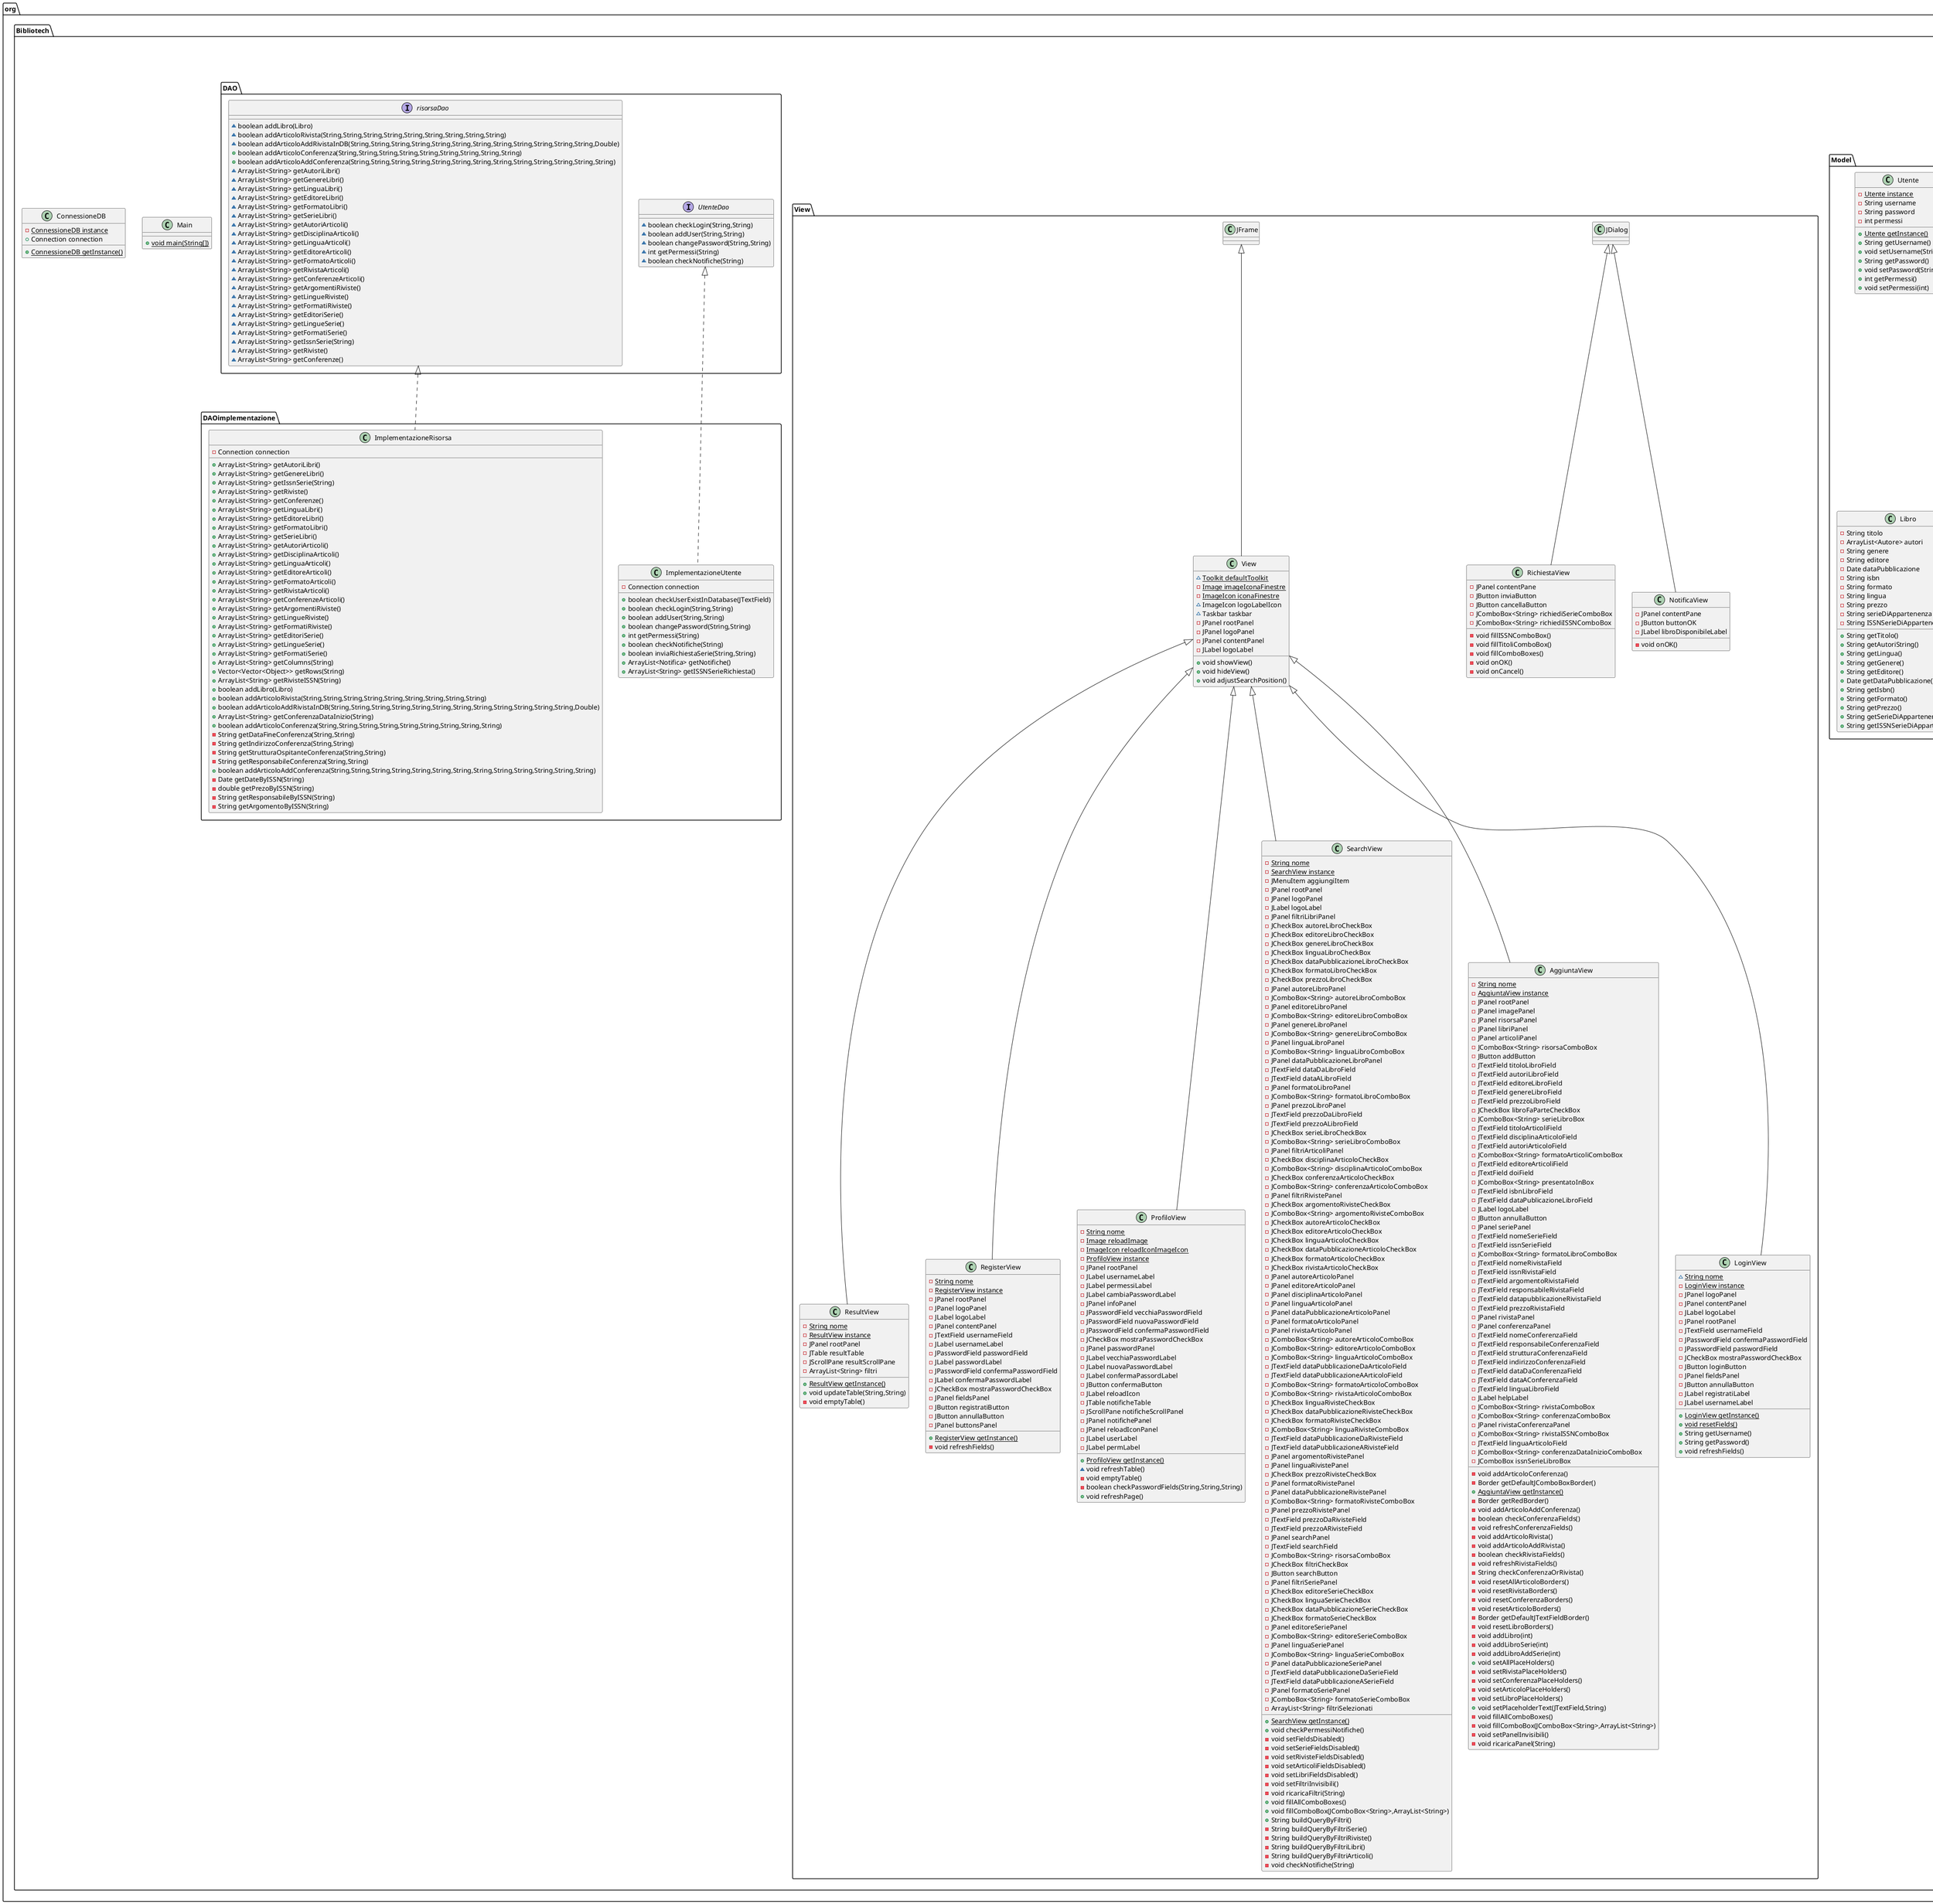 @startuml
class org.Bibliotech.DAOimplementazione.ImplementazioneUtente {
- Connection connection
+ boolean checkUserExistInDatabase(JTextField)
+ boolean checkLogin(String,String)
+ boolean addUser(String,String)
+ boolean changePassword(String,String)
+ int getPermessi(String)
+ boolean checkNotifiche(String)
+ boolean inviaRichiestaSerie(String,String)
+ ArrayList<Notifica> getNotifiche()
+ ArrayList<String> getISSNSerieRichiesta()
}
class org.Bibliotech.Controller.Controller {
- {static} Controller instance
+ {static} Controller getInstance()
+ void switchView(View,View)
}
class org.Bibliotech.Main {
+ {static} void main(String[])
}
class org.Bibliotech.Model.Utente {
- {static} Utente instance
- String username
- String password
- int permessi
+ {static} Utente getInstance()
+ String getUsername()
+ void setUsername(String)
+ String getPassword()
+ void setPassword(String)
+ int getPermessi()
+ void setPermessi(int)
}
class org.Bibliotech.View.RichiestaView {
- JPanel contentPane
- JButton inviaButton
- JButton cancellaButton
- JComboBox<String> richiediSerieComboBox
- JComboBox<String> richiediISSNComboBox
- void fillISSNComboBox()
- void fillTitoliComboBox()
- void fillComboBoxes()
- void onOK()
- void onCancel()
}
class org.Bibliotech.View.ResultView {
- {static} String nome
- {static} ResultView instance
- JPanel rootPanel
- JTable resultTable
- JScrollPane resultScrollPane
- ArrayList<String> filtri
+ {static} ResultView getInstance()
+ void updateTable(String,String)
- void emptyTable()
}
class org.Bibliotech.View.RegisterView {
- {static} String nome
- {static} RegisterView instance
- JPanel rootPanel
- JPanel logoPanel
- JLabel logoLabel
- JPanel contentPanel
- JTextField usernameField
- JLabel usernameLabel
- JPasswordField passwordField
- JLabel passwordLabel
- JPasswordField confermaPasswordField
- JLabel confermaPasswordLabel
- JCheckBox mostraPasswordCheckBox
- JPanel fieldsPanel
- JButton registratiButton
- JButton annullaButton
- JPanel buttonsPanel
+ {static} RegisterView getInstance()
- void refreshFields()
}
class org.Bibliotech.View.ProfiloView {
- {static} String nome
- {static} Image reloadImage
- {static} ImageIcon reloadIconImageIcon
- {static} ProfiloView instance
- JPanel rootPanel
- JLabel usernameLabel
- JLabel permessiLabel
- JLabel cambiaPasswordLabel
- JPanel infoPanel
- JPasswordField vecchiaPasswordField
- JPasswordField nuovaPasswordField
- JPasswordField confermaPasswordField
- JCheckBox mostraPasswordCheckBox
- JPanel passwordPanel
- JLabel vecchiaPasswordLabel
- JLabel nuovaPasswordLabel
- JLabel confermaPassordLabel
- JButton confermaButton
- JLabel reloadIcon
- JTable notificheTable
- JScrollPane notificheScrollPanel
- JPanel notifichePanel
- JPanel reloadIconPanel
- JLabel userLabel
- JLabel permLabel
+ {static} ProfiloView getInstance()
~ void refreshTable()
- void emptyTable()
- boolean checkPasswordFields(String,String,String)
+ void refreshPage()
}
interface org.Bibliotech.DAO.risorsaDao {
~ boolean addLibro(Libro)
~ boolean addArticoloRivista(String,String,String,String,String,String,String,String,String)
~ boolean addArticoloAddRivistaInDB(String,String,String,String,String,String,String,String,String,String,String,String,Double)
+ boolean addArticoloConferenza(String,String,String,String,String,String,String,String,String)
+ boolean addArticoloAddConferenza(String,String,String,String,String,String,String,String,String,String,String,String,String)
~ ArrayList<String> getAutoriLibri()
~ ArrayList<String> getGenereLibri()
~ ArrayList<String> getLinguaLibri()
~ ArrayList<String> getEditoreLibri()
~ ArrayList<String> getFormatoLibri()
~ ArrayList<String> getSerieLibri()
~ ArrayList<String> getAutoriArticoli()
~ ArrayList<String> getDisciplinaArticoli()
~ ArrayList<String> getLinguaArticoli()
~ ArrayList<String> getEditoreArticoli()
~ ArrayList<String> getFormatoArticoli()
~ ArrayList<String> getRivistaArticoli()
~ ArrayList<String> getConferenzeArticoli()
~ ArrayList<String> getArgomentiRiviste()
~ ArrayList<String> getLingueRiviste()
~ ArrayList<String> getFormatiRiviste()
~ ArrayList<String> getEditoriSerie()
~ ArrayList<String> getLingueSerie()
~ ArrayList<String> getFormatiSerie()
~ ArrayList<String> getIssnSerie(String)
~ ArrayList<String> getRiviste()
~ ArrayList<String> getConferenze()
}
class org.Bibliotech.Controller.LoginController {
- {static} LoginController instance
+ {static} LoginController getInstance()
+ void login(JTextField,JPasswordField)
- void changeLoginFieldsColor(JTextField,JPasswordField)
+ void logout()
}
class org.Bibliotech.Controller.RisorsaController {
- {static} RisorsaController instance
~ ImplementazioneRisorsa filtri
+ {static} RisorsaController getInstance()
+ ArrayList<String> leggiAutoriLibri()
+ ArrayList<String> leggiGeneriLibri()
+ ArrayList<String> leggiEditoriLibri()
+ ArrayList<String> leggiFormatiLibri()
+ ArrayList<String> leggiLingueLibri()
+ ArrayList<String> leggiSerieLibri()
+ ArrayList<String> leggiAutoriArticoli()
+ ArrayList<String> leggiDisciplineArticoli()
+ ArrayList<String> leggiEditoriArticoli()
+ ArrayList<String> leggiFormatiArticoli()
+ ArrayList<String> leggiLingueArticoli()
+ ArrayList<String> leggiRivisteArticoli()
+ ArrayList<String> leggiConferenzeArticoli()
+ ArrayList<String> leggiArgomentiRiviste()
+ ArrayList<String> leggiLingueRiviste()
+ ArrayList<String> leggiFormatiRiviste()
+ ArrayList<String> leggiEditoriSerie()
+ ArrayList<String> leggiLingueSerie()
+ ArrayList<String> leggiFormatiSerie()
+ ArrayList<String> getIssnSerie(String)
+ ArrayList<String> getColumns(String)
+ Vector<Vector<Object>> getRows(String)
+ ArrayList<String> leggiRiviste()
+ ArrayList<String> leggiRivisteISSN(String)
+ ArrayList<String> leggiConferenze()
+ boolean addArticoloAddRivistaInDB(String,String,String,String,String,String,String,String,String,String,String,String,Double)
+ boolean addArticoloRivista(String,String,String,String,String,String,String,String,String)
+ boolean addArticoloAddConferenza(String,String,String,String,String,String,String,String,String,String,String,String,String)
+ boolean addArticoloConferenza(String,String,String,String,String,String,String,String,String)
+ ArrayList<String> getConferenzaDataInizio(String)
+ void addLibroInDB(String,String,String,String,String,String,String,String,String,String,String)
- ArrayList<Autore> autoriStringToArrayList(String,int)
}
class org.Bibliotech.View.NotificaView {
- JPanel contentPane
- JButton buttonOK
- JLabel libroDisponibileLabel
- void onOK()
}
class org.Bibliotech.Controller.RegisterController {
+ {static} RegisterController instance
+ {static} RegisterController getInstance()
+ boolean register(JTextField,JPasswordField,JPasswordField)
- boolean checkRegisterPasswordMatch(JPasswordField,JPasswordField)
- boolean checkRegisterFields(JTextField,JPasswordField,JPasswordField)
}
class org.Bibliotech.Model.Autore {
- String nome
- String cognome
+ String getNome()
+ String getCognome()
+ String getNomeCognome()
}
class org.Bibliotech.Controller.UtenteController {
- {static} UtenteController instance
- ImplementazioneUtente utente
+ {static} UtenteController getInstance()
+ void registraUtente(String,String)
+ boolean loginUtente(String,String)
+ boolean checkUserExistInDatabase(JTextField)
+ boolean cambiaPassword(String,String,String)
+ int getPermessi(String)
+ boolean checkNotifiche(String)
+ ArrayList<Notifica> getNotifiche(String)
+ boolean inviaRichiestaSerie(String,String)
}
class org.Bibliotech.View.View {
~ {static} Toolkit defaultToolkit
- {static} Image imageIconaFinestre
- {static} ImageIcon iconaFinestre
~ ImageIcon logoLabelIcon
~ Taskbar taskbar
- JPanel rootPanel
- JPanel logoPanel
- JPanel contentPanel
- JLabel logoLabel
+ void showView()
+ void hideView()
+ void adjustSearchPosition()
}
class org.Bibliotech.ConnessioneDB {
- {static} ConnessioneDB instance
+ Connection connection
+ {static} ConnessioneDB getInstance()
}
class org.Bibliotech.Model.Libro {
- String titolo
- ArrayList<Autore> autori
- String genere
- String editore
- Date dataPubblicazione
- String isbn
- String formato
- String lingua
- String prezzo
- String serieDiAppartenenza
- String ISSNSerieDiAppartenenza
+ String getTitolo()
+ String getAutoriString()
+ String getLingua()
+ String getGenere()
+ String getEditore()
+ Date getDataPubblicazione()
+ String getIsbn()
+ String getFormato()
+ String getPrezzo()
+ String getSerieDiAppartenenza()
+ String getISSNSerieDiAppartenenza()
}
class org.Bibliotech.View.SearchView {
- {static} String nome
- {static} SearchView instance
- JMenuItem aggiungiItem
- JPanel rootPanel
- JPanel logoPanel
- JLabel logoLabel
- JPanel filtriLibriPanel
- JCheckBox autoreLibroCheckBox
- JCheckBox editoreLibroCheckBox
- JCheckBox genereLibroCheckBox
- JCheckBox linguaLibroCheckBox
- JCheckBox dataPubblicazioneLibroCheckBox
- JCheckBox formatoLibroCheckBox
- JCheckBox prezzoLibroCheckBox
- JPanel autoreLibroPanel
- JComboBox<String> autoreLibroComboBox
- JPanel editoreLibroPanel
- JComboBox<String> editoreLibroComboBox
- JPanel genereLibroPanel
- JComboBox<String> genereLibroComboBox
- JPanel linguaLibroPanel
- JComboBox<String> linguaLibroComboBox
- JPanel dataPubblicazioneLibroPanel
- JTextField dataDaLibroField
- JTextField dataALibroField
- JPanel formatoLibroPanel
- JComboBox<String> formatoLibroComboBox
- JPanel prezzoLibroPanel
- JTextField prezzoDaLibroField
- JTextField prezzoALibroField
- JCheckBox serieLibroCheckBox
- JComboBox<String> serieLibroComboBox
- JPanel filtriArticoliPanel
- JCheckBox disciplinaArticoloCheckBox
- JComboBox<String> disciplinaArticoloComboBox
- JCheckBox conferenzaArticoloCheckBox
- JComboBox<String> conferenzaArticoloComboBox
- JPanel filtriRivistePanel
- JCheckBox argomentoRivisteCheckBox
- JComboBox<String> argomentoRivisteComboBox
- JCheckBox autoreArticoloCheckBox
- JCheckBox editoreArticoloCheckBox
- JCheckBox linguaArticoloCheckBox
- JCheckBox dataPubblicazioneArticoloCheckBox
- JCheckBox formatoArticoloCheckBox
- JCheckBox rivistaArticoloCheckBox
- JPanel autoreArticoloPanel
- JPanel editoreArticoloPanel
- JPanel disciplinaArticoloPanel
- JPanel linguaArticoloPanel
- JPanel dataPubblicazioneArticoloPanel
- JPanel formatoArticoloPanel
- JPanel rivistaArticoloPanel
- JComboBox<String> autoreArticoloComboBox
- JComboBox<String> editoreArticoloComboBox
- JComboBox<String> linguaArticoloComboBox
- JTextField dataPubblicazioneDaArticoloField
- JTextField dataPubblicazioneAArticoloField
- JComboBox<String> formatoArticoloComboBox
- JComboBox<String> rivistaArticoloComboBox
- JCheckBox linguaRivisteCheckBox
- JCheckBox dataPubblicazioneRivisteCheckBox
- JCheckBox formatoRivisteCheckBox
- JComboBox<String> linguaRivisteComboBox
- JTextField dataPubblicazioneDaRivisteField
- JTextField dataPubblicazioneARivisteField
- JPanel argomentoRivistePanel
- JPanel linguaRivistePanel
- JCheckBox prezzoRivisteCheckBox
- JPanel formatoRivistePanel
- JPanel dataPubblicazioneRivistePanel
- JComboBox<String> formatoRivisteComboBox
- JPanel prezzoRivistePanel
- JTextField prezzoDaRivisteField
- JTextField prezzoARivisteField
- JPanel searchPanel
- JTextField searchField
- JComboBox<String> risorsaComboBox
- JCheckBox filtriCheckBox
- JButton searchButton
- JPanel filtriSeriePanel
- JCheckBox editoreSerieCheckBox
- JCheckBox linguaSerieCheckBox
- JCheckBox dataPubblicazioneSerieCheckBox
- JCheckBox formatoSerieCheckBox
- JPanel editoreSeriePanel
- JComboBox<String> editoreSerieComboBox
- JPanel linguaSeriePanel
- JComboBox<String> linguaSerieComboBox
- JPanel dataPubblicazioneSeriePanel
- JTextField dataPubblicazioneDaSerieField
- JTextField dataPubblicazioneASerieField
- JPanel formatoSeriePanel
- JComboBox<String> formatoSerieComboBox
- ArrayList<String> filtriSelezionati
+ {static} SearchView getInstance()
+ void checkPermessiNotifiche()
- void setFieldsDisabled()
- void setSerieFieldsDisabled()
- void setRivisteFieldsDisabled()
- void setArticoliFieldsDisabled()
- void setLibriFieldsDisabled()
- void setFiltriInvisibili()
- void ricaricaFiltri(String)
+ void fillAllComboBoxes()
+ void fillComboBox(JComboBox<String>,ArrayList<String>)
+ String buildQueryByFiltri()
- String buildQueryByFiltriSerie()
- String buildQueryByFiltriRiviste()
- String buildQueryByFiltriLibri()
- String buildQueryByFiltriArticoli()
- void checkNotifiche(String)
}
class org.Bibliotech.View.AggiuntaView {
- {static} String nome
- {static} AggiuntaView instance
- JPanel rootPanel
- JPanel imagePanel
- JPanel risorsaPanel
- JPanel libriPanel
- JPanel articoliPanel
- JComboBox<String> risorsaComboBox
- JButton addButton
- JTextField titoloLibroField
- JTextField autoriLibroField
- JTextField editoreLibroField
- JTextField genereLibroField
- JTextField prezzoLibroField
- JCheckBox libroFaParteCheckBox
- JComboBox<String> serieLibroBox
- JTextField titoloArticoliField
- JTextField disciplinaArticoloField
- JTextField autoriArticoloField
- JComboBox<String> formatoArticoliComboBox
- JTextField editoreArticoliField
- JTextField doiField
- JComboBox<String> presentatoInBox
- JTextField isbnLibroField
- JTextField dataPublicazioneLibroField
- JLabel logoLabel
- JButton annullaButton
- JPanel seriePanel
- JTextField nomeSerieField
- JTextField issnSerieField
- JComboBox<String> formatoLibroComboBox
- JTextField nomeRivistaField
- JTextField issnRivistaField
- JTextField argomentoRivistaField
- JTextField responsabileRivistaField
- JTextField datapubblicazioneRivistaField
- JTextField prezzoRivistaField
- JPanel rivistaPanel
- JPanel conferenzaPanel
- JTextField nomeConferenzaField
- JTextField responsabileConferenzaField
- JTextField strutturaConferenzaField
- JTextField indirizzoConferenzaField
- JTextField dataDaConferenzaField
- JTextField dataAConferenzaField
- JTextField linguaLibroField
- JLabel helpLabel
- JComboBox<String> rivistaComboBox
- JComboBox<String> conferenzaComboBox
- JPanel rivistaConferenzaPanel
- JComboBox<String> rivistaISSNComboBox
- JTextField linguaArticoloField
- JComboBox<String> conferenzaDataInizioComboBox
- JComboBox issnSerieLibroBox
- void addArticoloConferenza()
- Border getDefaultJComboBoxBorder()
+ {static} AggiuntaView getInstance()
- Border getRedBorder()
- void addArticoloAddConferenza()
- boolean checkConferenzaFields()
- void refreshConferenzaFields()
- void addArticoloRivista()
- void addArticoloAddRivista()
- boolean checkRivistaFields()
- void refreshRivistaFields()
- String checkConferenzaOrRivista()
- void resetAllArticoloBorders()
- void resetRivistaBorders()
- void resetConferenzaBorders()
- void resetArticoloBorders()
- Border getDefaultJTextFieldBorder()
- void resetLibroBorders()
- void addLibro(int)
- void addLibroSerie(int)
- void addLibroAddSerie(int)
+ void setAllPlaceHolders()
- void setRivistaPlaceHolders()
- void setConferenzaPlaceHolders()
- void setArticoloPlaceHolders()
- void setLibroPlaceHolders()
+ void setPlaceholderText(JTextField,String)
- void fillAllComboBoxes()
- void fillComboBox(JComboBox<String>,ArrayList<String>)
- void setPanelInvisibili()
- void ricaricaPanel(String)
}
interface org.Bibliotech.DAO.UtenteDao {
~ boolean checkLogin(String,String)
~ boolean addUser(String,String)
~ boolean changePassword(String,String)
~ int getPermessi(String)
~ boolean checkNotifiche(String)
}
class org.Bibliotech.Model.Notifica {
- String username
- String negozi
+ void setNegozi(String)
}
class org.Bibliotech.View.LoginView {
~ {static} String nome
- {static} LoginView instance
- JPanel logoPanel
- JPanel contentPanel
- JLabel logoLabel
- JPanel rootPanel
- JTextField usernameField
- JPasswordField confermaPasswordField
- JPasswordField passwordField
- JCheckBox mostraPasswordCheckBox
- JButton loginButton
- JPanel fieldsPanel
- JButton annullaButton
- JLabel registratiLabel
- JLabel usernameLabel
+ {static} LoginView getInstance()
+ {static} void resetFields()
+ String getUsername()
+ String getPassword()
+ void refreshFields()
}
class org.Bibliotech.DAOimplementazione.ImplementazioneRisorsa {
- Connection connection
+ ArrayList<String> getAutoriLibri()
+ ArrayList<String> getGenereLibri()
+ ArrayList<String> getIssnSerie(String)
+ ArrayList<String> getRiviste()
+ ArrayList<String> getConferenze()
+ ArrayList<String> getLinguaLibri()
+ ArrayList<String> getEditoreLibri()
+ ArrayList<String> getFormatoLibri()
+ ArrayList<String> getSerieLibri()
+ ArrayList<String> getAutoriArticoli()
+ ArrayList<String> getDisciplinaArticoli()
+ ArrayList<String> getLinguaArticoli()
+ ArrayList<String> getEditoreArticoli()
+ ArrayList<String> getFormatoArticoli()
+ ArrayList<String> getRivistaArticoli()
+ ArrayList<String> getConferenzeArticoli()
+ ArrayList<String> getArgomentiRiviste()
+ ArrayList<String> getLingueRiviste()
+ ArrayList<String> getFormatiRiviste()
+ ArrayList<String> getEditoriSerie()
+ ArrayList<String> getLingueSerie()
+ ArrayList<String> getFormatiSerie()
+ ArrayList<String> getColumns(String)
+ Vector<Vector<Object>> getRows(String)
+ ArrayList<String> getRivisteISSN(String)
+ boolean addLibro(Libro)
+ boolean addArticoloRivista(String,String,String,String,String,String,String,String,String)
+ boolean addArticoloAddRivistaInDB(String,String,String,String,String,String,String,String,String,String,String,String,Double)
+ ArrayList<String> getConferenzaDataInizio(String)
+ boolean addArticoloConferenza(String,String,String,String,String,String,String,String,String)
- String getDataFineConferenza(String,String)
- String getIndirizzoConferenza(String,String)
- String getStrutturaOspitanteConferenza(String,String)
- String getResponsabileConferenza(String,String)
+ boolean addArticoloAddConferenza(String,String,String,String,String,String,String,String,String,String,String,String,String)
- Date getDateByISSN(String)
- double getPrezoByISSN(String)
- String getResponsabileByISSN(String)
- String getArgomentoByISSN(String)
}


org.Bibliotech.DAO.UtenteDao <|.. org.Bibliotech.DAOimplementazione.ImplementazioneUtente
org.Bibliotech.View.JDialog <|-- org.Bibliotech.View.RichiestaView
org.Bibliotech.View.View <|-- org.Bibliotech.View.ResultView
org.Bibliotech.View.View <|-- org.Bibliotech.View.RegisterView
org.Bibliotech.View.View <|-- org.Bibliotech.View.ProfiloView
org.Bibliotech.Controller.Controller <|-- org.Bibliotech.Controller.LoginController
org.Bibliotech.View.JDialog <|-- org.Bibliotech.View.NotificaView
org.Bibliotech.Controller.Controller <|-- org.Bibliotech.Controller.RegisterController
org.Bibliotech.View.JFrame <|-- org.Bibliotech.View.View
org.Bibliotech.View.View <|-- org.Bibliotech.View.SearchView
org.Bibliotech.View.View <|-- org.Bibliotech.View.AggiuntaView
org.Bibliotech.View.View <|-- org.Bibliotech.View.LoginView
org.Bibliotech.DAO.risorsaDao <|.. org.Bibliotech.DAOimplementazione.ImplementazioneRisorsa
@enduml
